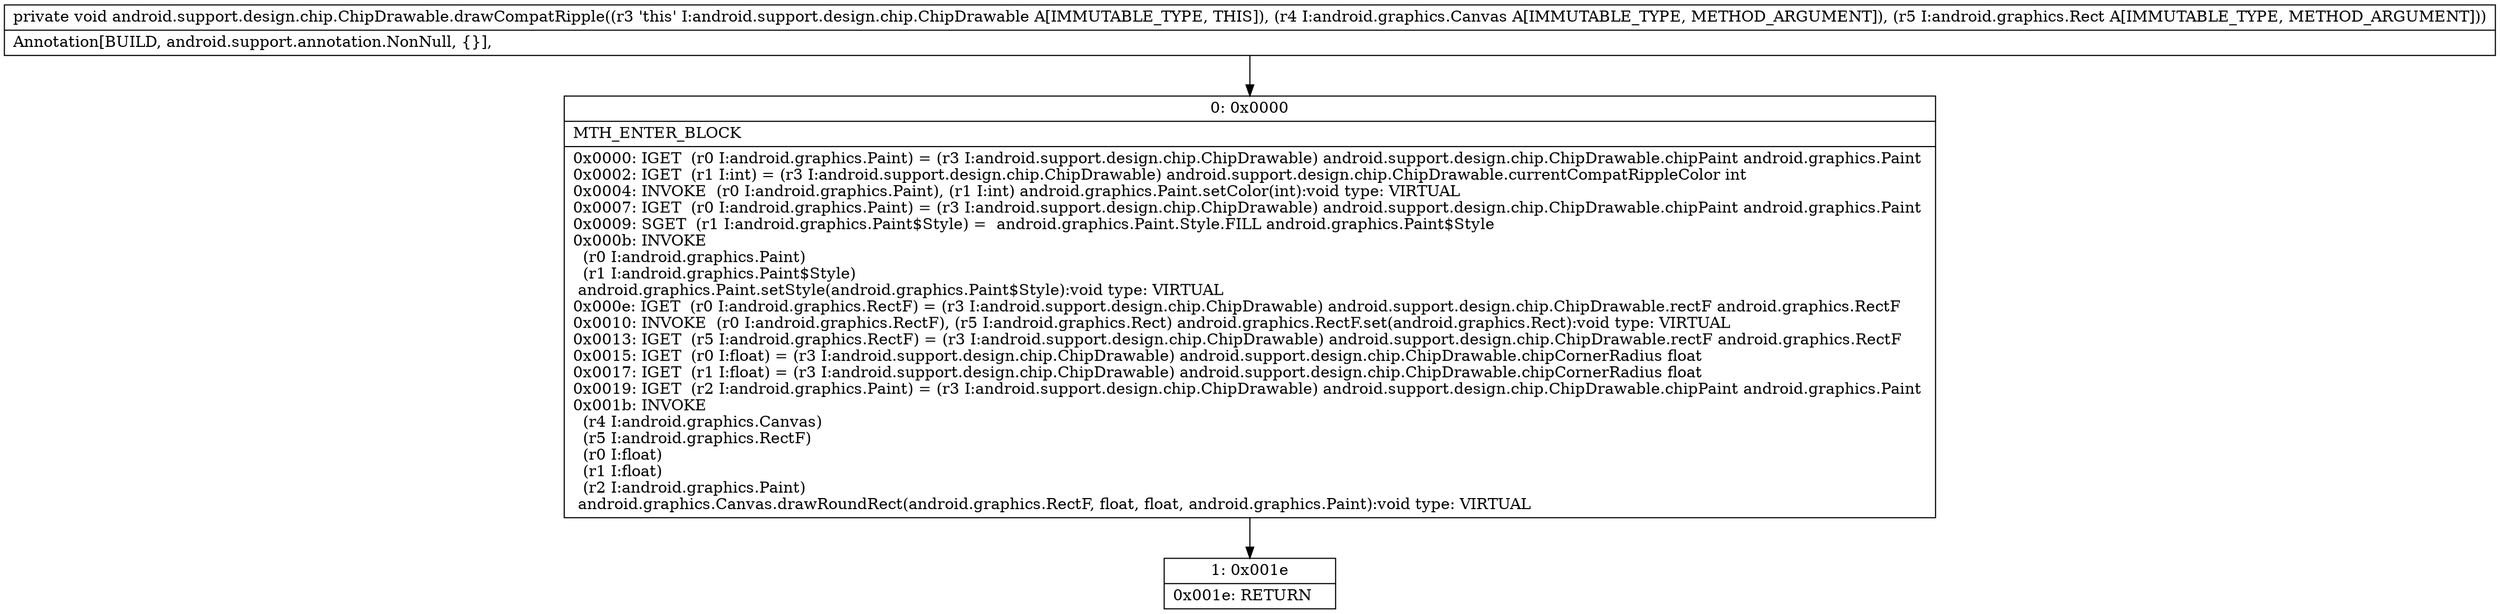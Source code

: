 digraph "CFG forandroid.support.design.chip.ChipDrawable.drawCompatRipple(Landroid\/graphics\/Canvas;Landroid\/graphics\/Rect;)V" {
Node_0 [shape=record,label="{0\:\ 0x0000|MTH_ENTER_BLOCK\l|0x0000: IGET  (r0 I:android.graphics.Paint) = (r3 I:android.support.design.chip.ChipDrawable) android.support.design.chip.ChipDrawable.chipPaint android.graphics.Paint \l0x0002: IGET  (r1 I:int) = (r3 I:android.support.design.chip.ChipDrawable) android.support.design.chip.ChipDrawable.currentCompatRippleColor int \l0x0004: INVOKE  (r0 I:android.graphics.Paint), (r1 I:int) android.graphics.Paint.setColor(int):void type: VIRTUAL \l0x0007: IGET  (r0 I:android.graphics.Paint) = (r3 I:android.support.design.chip.ChipDrawable) android.support.design.chip.ChipDrawable.chipPaint android.graphics.Paint \l0x0009: SGET  (r1 I:android.graphics.Paint$Style) =  android.graphics.Paint.Style.FILL android.graphics.Paint$Style \l0x000b: INVOKE  \l  (r0 I:android.graphics.Paint)\l  (r1 I:android.graphics.Paint$Style)\l android.graphics.Paint.setStyle(android.graphics.Paint$Style):void type: VIRTUAL \l0x000e: IGET  (r0 I:android.graphics.RectF) = (r3 I:android.support.design.chip.ChipDrawable) android.support.design.chip.ChipDrawable.rectF android.graphics.RectF \l0x0010: INVOKE  (r0 I:android.graphics.RectF), (r5 I:android.graphics.Rect) android.graphics.RectF.set(android.graphics.Rect):void type: VIRTUAL \l0x0013: IGET  (r5 I:android.graphics.RectF) = (r3 I:android.support.design.chip.ChipDrawable) android.support.design.chip.ChipDrawable.rectF android.graphics.RectF \l0x0015: IGET  (r0 I:float) = (r3 I:android.support.design.chip.ChipDrawable) android.support.design.chip.ChipDrawable.chipCornerRadius float \l0x0017: IGET  (r1 I:float) = (r3 I:android.support.design.chip.ChipDrawable) android.support.design.chip.ChipDrawable.chipCornerRadius float \l0x0019: IGET  (r2 I:android.graphics.Paint) = (r3 I:android.support.design.chip.ChipDrawable) android.support.design.chip.ChipDrawable.chipPaint android.graphics.Paint \l0x001b: INVOKE  \l  (r4 I:android.graphics.Canvas)\l  (r5 I:android.graphics.RectF)\l  (r0 I:float)\l  (r1 I:float)\l  (r2 I:android.graphics.Paint)\l android.graphics.Canvas.drawRoundRect(android.graphics.RectF, float, float, android.graphics.Paint):void type: VIRTUAL \l}"];
Node_1 [shape=record,label="{1\:\ 0x001e|0x001e: RETURN   \l}"];
MethodNode[shape=record,label="{private void android.support.design.chip.ChipDrawable.drawCompatRipple((r3 'this' I:android.support.design.chip.ChipDrawable A[IMMUTABLE_TYPE, THIS]), (r4 I:android.graphics.Canvas A[IMMUTABLE_TYPE, METHOD_ARGUMENT]), (r5 I:android.graphics.Rect A[IMMUTABLE_TYPE, METHOD_ARGUMENT]))  | Annotation[BUILD, android.support.annotation.NonNull, \{\}], \l}"];
MethodNode -> Node_0;
Node_0 -> Node_1;
}

